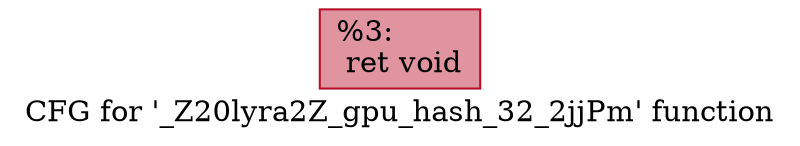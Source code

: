 digraph "CFG for '_Z20lyra2Z_gpu_hash_32_2jjPm' function" {
	label="CFG for '_Z20lyra2Z_gpu_hash_32_2jjPm' function";

	Node0x555e930 [shape=record,color="#b70d28ff", style=filled, fillcolor="#b70d2870",label="{%3:\l  ret void\l}"];
}
